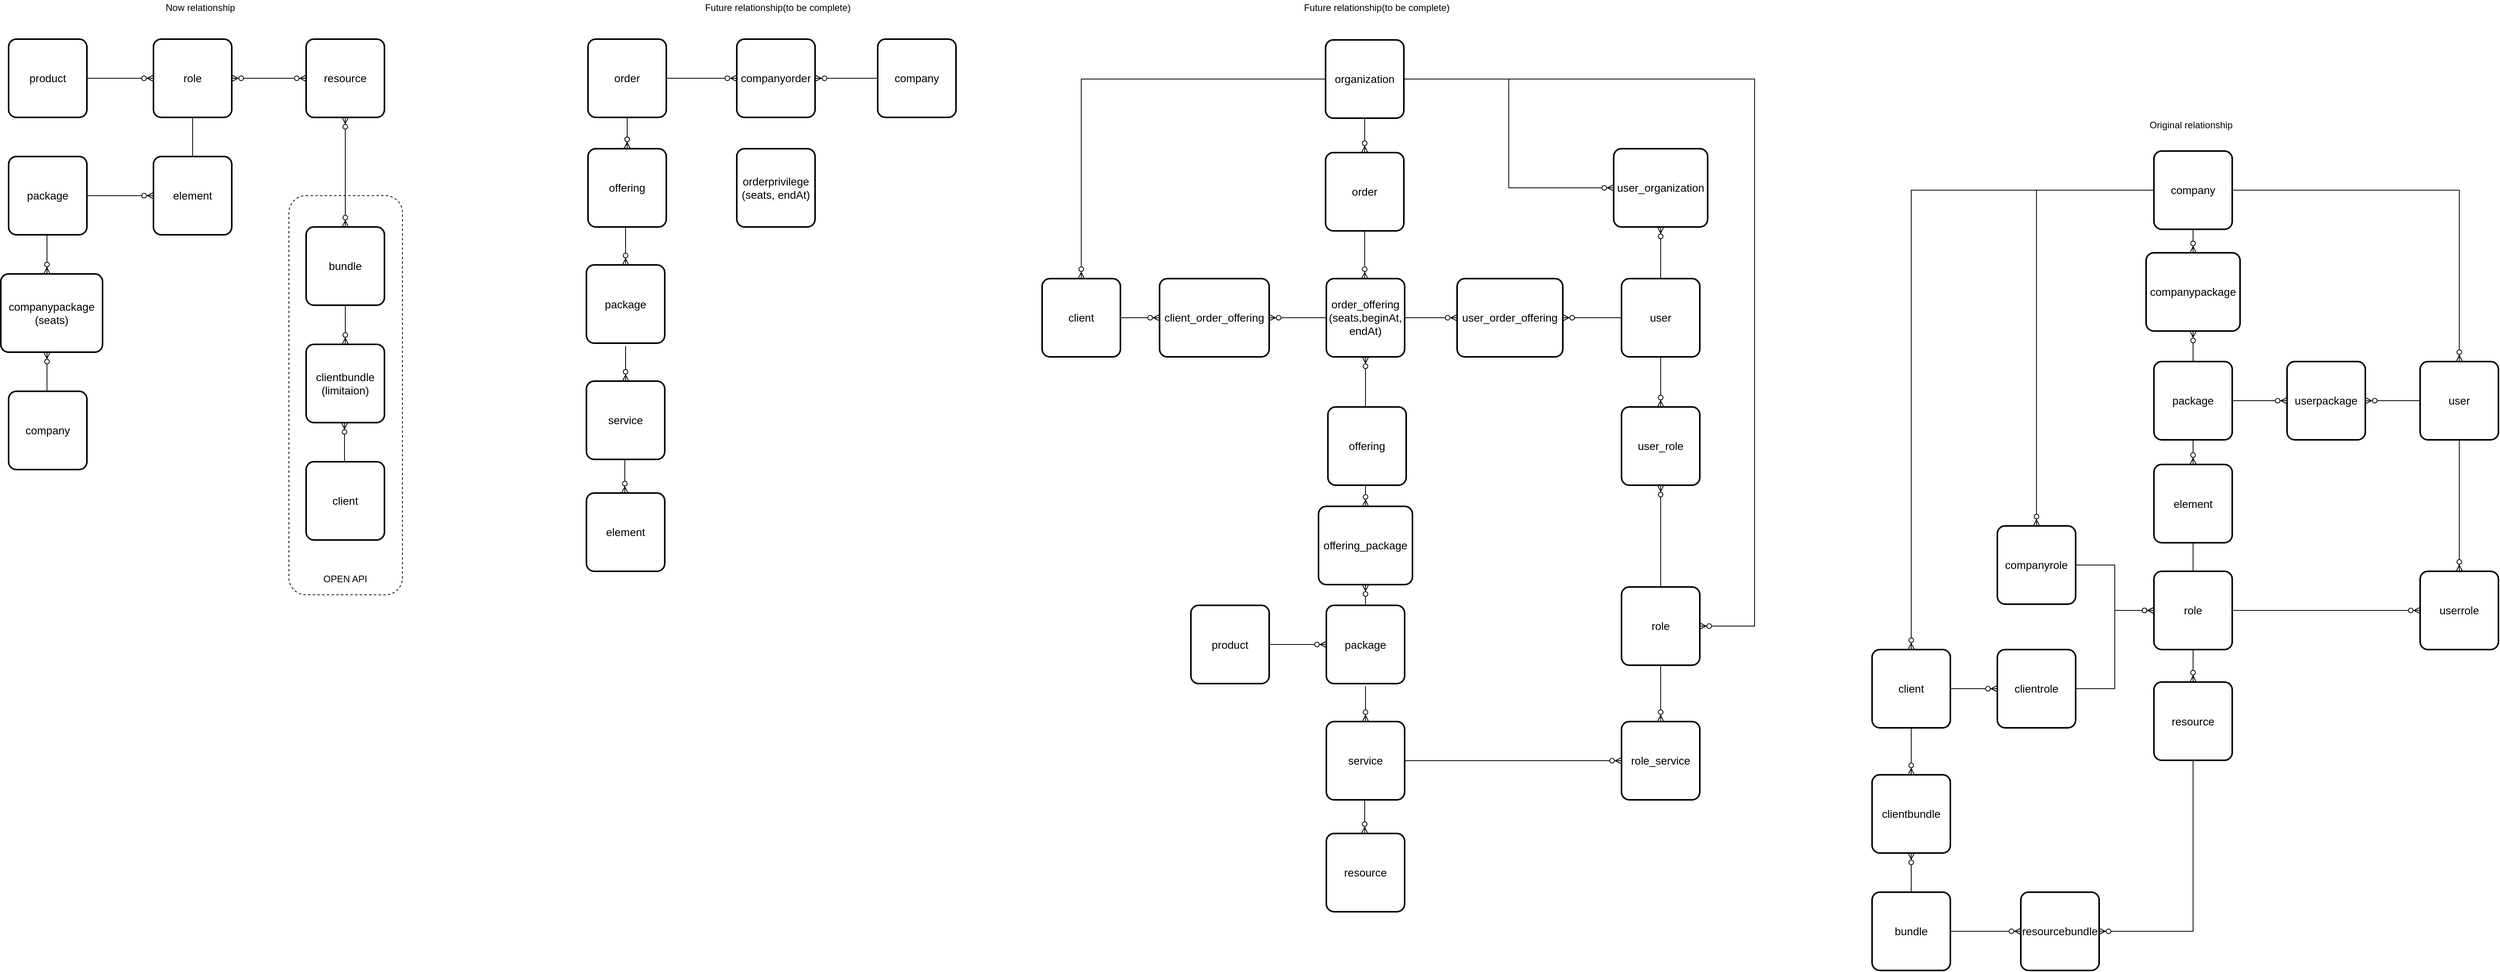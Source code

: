 <mxfile version="12.0.3" type="github" pages="1"><diagram id="8rNjCtrvhXQfWSVZfF7X" name="Page-1"><mxGraphModel dx="1422" dy="790" grid="1" gridSize="10" guides="1" tooltips="1" connect="1" arrows="1" fold="1" page="1" pageScale="1" pageWidth="850" pageHeight="1100" math="0" shadow="0"><root><mxCell id="0"/><mxCell id="1" parent="0"/><mxCell id="m2EdKk_1sG6vqFNajFpE-1" value="product" style="strokeWidth=2;rounded=1;arcSize=10;whiteSpace=wrap;html=1;align=center;fontSize=14;" parent="1" vertex="1"><mxGeometry x="240" y="130" width="100" height="100" as="geometry"/></mxCell><mxCell id="m2EdKk_1sG6vqFNajFpE-2" value="role" style="strokeWidth=2;rounded=1;arcSize=10;whiteSpace=wrap;html=1;align=center;fontSize=14;" parent="1" vertex="1"><mxGeometry x="425" y="130" width="100" height="100" as="geometry"/></mxCell><mxCell id="m2EdKk_1sG6vqFNajFpE-3" value="resource" style="strokeWidth=2;rounded=1;arcSize=10;whiteSpace=wrap;html=1;align=center;fontSize=14;" parent="1" vertex="1"><mxGeometry x="620" y="130" width="100" height="100" as="geometry"/></mxCell><mxCell id="m2EdKk_1sG6vqFNajFpE-4" value="package" style="strokeWidth=2;rounded=1;arcSize=10;whiteSpace=wrap;html=1;align=center;fontSize=14;" parent="1" vertex="1"><mxGeometry x="240" y="280" width="100" height="100" as="geometry"/></mxCell><mxCell id="m2EdKk_1sG6vqFNajFpE-5" value="element" style="strokeWidth=2;rounded=1;arcSize=10;whiteSpace=wrap;html=1;align=center;fontSize=14;" parent="1" vertex="1"><mxGeometry x="425" y="280" width="100" height="100" as="geometry"/></mxCell><mxCell id="m2EdKk_1sG6vqFNajFpE-7" value="" style="edgeStyle=entityRelationEdgeStyle;fontSize=12;html=1;endArrow=ERzeroToMany;endFill=1;exitX=1;exitY=0.5;exitDx=0;exitDy=0;entryX=0;entryY=0.5;entryDx=0;entryDy=0;" parent="1" source="m2EdKk_1sG6vqFNajFpE-1" target="m2EdKk_1sG6vqFNajFpE-2" edge="1"><mxGeometry width="100" height="100" relative="1" as="geometry"><mxPoint x="350" y="320" as="sourcePoint"/><mxPoint x="450" y="220" as="targetPoint"/></mxGeometry></mxCell><mxCell id="m2EdKk_1sG6vqFNajFpE-9" value="" style="edgeStyle=entityRelationEdgeStyle;fontSize=12;html=1;endArrow=ERzeroToMany;endFill=1;startArrow=ERzeroToMany;entryX=0;entryY=0.5;entryDx=0;entryDy=0;exitX=1;exitY=0.5;exitDx=0;exitDy=0;" parent="1" source="m2EdKk_1sG6vqFNajFpE-2" target="m2EdKk_1sG6vqFNajFpE-3" edge="1"><mxGeometry width="100" height="100" relative="1" as="geometry"><mxPoint x="500" y="250" as="sourcePoint"/><mxPoint x="600" y="150" as="targetPoint"/></mxGeometry></mxCell><mxCell id="m2EdKk_1sG6vqFNajFpE-11" value="" style="endArrow=none;html=1;entryX=0.5;entryY=1;entryDx=0;entryDy=0;exitX=0.5;exitY=0;exitDx=0;exitDy=0;" parent="1" source="m2EdKk_1sG6vqFNajFpE-5" target="m2EdKk_1sG6vqFNajFpE-2" edge="1"><mxGeometry width="50" height="50" relative="1" as="geometry"><mxPoint x="510" y="590" as="sourcePoint"/><mxPoint x="560" y="540" as="targetPoint"/></mxGeometry></mxCell><mxCell id="m2EdKk_1sG6vqFNajFpE-12" value="" style="edgeStyle=entityRelationEdgeStyle;fontSize=12;html=1;endArrow=ERzeroToMany;endFill=1;entryX=0;entryY=0.5;entryDx=0;entryDy=0;" parent="1" source="m2EdKk_1sG6vqFNajFpE-4" target="m2EdKk_1sG6vqFNajFpE-5" edge="1"><mxGeometry width="100" height="100" relative="1" as="geometry"><mxPoint x="240" y="500" as="sourcePoint"/><mxPoint x="340" y="400" as="targetPoint"/></mxGeometry></mxCell><mxCell id="m2EdKk_1sG6vqFNajFpE-13" value="bundle" style="strokeWidth=2;rounded=1;arcSize=10;whiteSpace=wrap;html=1;align=center;fontSize=14;" parent="1" vertex="1"><mxGeometry x="620" y="370" width="100" height="100" as="geometry"/></mxCell><mxCell id="m2EdKk_1sG6vqFNajFpE-15" value="clientbundle&lt;br&gt;(limitaion)" style="strokeWidth=2;rounded=1;arcSize=10;whiteSpace=wrap;html=1;align=center;fontSize=14;" parent="1" vertex="1"><mxGeometry x="620" y="520" width="100" height="100" as="geometry"/></mxCell><mxCell id="m2EdKk_1sG6vqFNajFpE-17" value="" style="endArrow=ERzeroToMany;startArrow=ERzeroToMany;endFill=1;startFill=1;html=1;strokeColor=#000000;exitX=0.5;exitY=1;exitDx=0;exitDy=0;entryX=0.5;entryY=0;entryDx=0;entryDy=0;" parent="1" source="m2EdKk_1sG6vqFNajFpE-3" target="m2EdKk_1sG6vqFNajFpE-13" edge="1"><mxGeometry width="160" relative="1" as="geometry"><mxPoint x="730" y="230" as="sourcePoint"/><mxPoint x="780" y="300" as="targetPoint"/></mxGeometry></mxCell><mxCell id="m2EdKk_1sG6vqFNajFpE-18" value="" style="endArrow=ERzeroToMany;startArrow=none;endFill=1;startFill=0;html=1;strokeColor=#000000;exitX=0.5;exitY=1;exitDx=0;exitDy=0;entryX=0.5;entryY=0;entryDx=0;entryDy=0;" parent="1" edge="1"><mxGeometry width="160" relative="1" as="geometry"><mxPoint x="670" y="470" as="sourcePoint"/><mxPoint x="670" y="520" as="targetPoint"/></mxGeometry></mxCell><mxCell id="m2EdKk_1sG6vqFNajFpE-19" value="client" style="strokeWidth=2;rounded=1;arcSize=10;whiteSpace=wrap;html=1;align=center;fontSize=14;" parent="1" vertex="1"><mxGeometry x="620" y="670" width="100" height="100" as="geometry"/></mxCell><mxCell id="m2EdKk_1sG6vqFNajFpE-21" value="" style="endArrow=none;startArrow=ERzeroToMany;endFill=0;startFill=1;html=1;strokeColor=#000000;exitX=0.5;exitY=1;exitDx=0;exitDy=0;entryX=0.5;entryY=0;entryDx=0;entryDy=0;" parent="1" edge="1"><mxGeometry width="160" relative="1" as="geometry"><mxPoint x="669" y="620" as="sourcePoint"/><mxPoint x="669" y="670" as="targetPoint"/></mxGeometry></mxCell><mxCell id="m2EdKk_1sG6vqFNajFpE-22" value="company&lt;br&gt;" style="strokeWidth=2;rounded=1;arcSize=10;whiteSpace=wrap;html=1;align=center;fontSize=14;" parent="1" vertex="1"><mxGeometry x="240" y="580" width="100" height="100" as="geometry"/></mxCell><mxCell id="m2EdKk_1sG6vqFNajFpE-23" value="companypackage&lt;br&gt;(seats)" style="strokeWidth=2;rounded=1;arcSize=10;whiteSpace=wrap;html=1;align=center;fontSize=14;" parent="1" vertex="1"><mxGeometry x="230" y="430" width="130" height="100" as="geometry"/></mxCell><mxCell id="m2EdKk_1sG6vqFNajFpE-27" value="" style="endArrow=ERzeroToMany;startArrow=none;endFill=1;startFill=0;html=1;strokeColor=#000000;exitX=0.5;exitY=1;exitDx=0;exitDy=0;entryX=0.5;entryY=0;entryDx=0;entryDy=0;" parent="1" edge="1"><mxGeometry width="160" relative="1" as="geometry"><mxPoint x="289" y="380" as="sourcePoint"/><mxPoint x="289" y="430" as="targetPoint"/></mxGeometry></mxCell><mxCell id="m2EdKk_1sG6vqFNajFpE-28" value="" style="endArrow=none;startArrow=ERzeroToMany;endFill=0;startFill=1;html=1;strokeColor=#000000;exitX=0.5;exitY=1;exitDx=0;exitDy=0;entryX=0.5;entryY=0;entryDx=0;entryDy=0;" parent="1" edge="1"><mxGeometry width="160" relative="1" as="geometry"><mxPoint x="289" y="530" as="sourcePoint"/><mxPoint x="289" y="580" as="targetPoint"/></mxGeometry></mxCell><mxCell id="m2EdKk_1sG6vqFNajFpE-29" value="" style="rounded=1;whiteSpace=wrap;html=1;dashed=1;fillColor=none;" parent="1" vertex="1"><mxGeometry x="598" y="330" width="145" height="510" as="geometry"/></mxCell><mxCell id="m2EdKk_1sG6vqFNajFpE-30" value="OPEN API" style="text;html=1;strokeColor=none;fillColor=none;align=center;verticalAlign=middle;whiteSpace=wrap;rounded=0;dashed=1;" parent="1" vertex="1"><mxGeometry x="630" y="810" width="80" height="20" as="geometry"/></mxCell><mxCell id="m2EdKk_1sG6vqFNajFpE-31" value="order" style="strokeWidth=2;rounded=1;arcSize=10;whiteSpace=wrap;html=1;align=center;fontSize=14;fillColor=none;" parent="1" vertex="1"><mxGeometry x="980" y="130" width="100" height="100" as="geometry"/></mxCell><mxCell id="m2EdKk_1sG6vqFNajFpE-39" value="" style="edgeStyle=orthogonalEdgeStyle;rounded=1;orthogonalLoop=1;jettySize=auto;html=1;startArrow=ERzeroToMany;startFill=1;endArrow=none;endFill=0;targetPerimeterSpacing=0;strokeColor=#000000;" parent="1" source="m2EdKk_1sG6vqFNajFpE-32" target="m2EdKk_1sG6vqFNajFpE-31" edge="1"><mxGeometry relative="1" as="geometry"/></mxCell><mxCell id="m2EdKk_1sG6vqFNajFpE-32" value="offering" style="strokeWidth=2;rounded=1;arcSize=10;whiteSpace=wrap;html=1;align=center;fontSize=14;fillColor=none;" parent="1" vertex="1"><mxGeometry x="980" y="270" width="100" height="100" as="geometry"/></mxCell><mxCell id="m2EdKk_1sG6vqFNajFpE-33" value="package" style="strokeWidth=2;rounded=1;arcSize=10;whiteSpace=wrap;html=1;align=center;fontSize=14;fillColor=none;" parent="1" vertex="1"><mxGeometry x="978" y="418.5" width="100" height="100" as="geometry"/></mxCell><mxCell id="m2EdKk_1sG6vqFNajFpE-34" value="service" style="strokeWidth=2;rounded=1;arcSize=10;whiteSpace=wrap;html=1;align=center;fontSize=14;fillColor=none;" parent="1" vertex="1"><mxGeometry x="978" y="567" width="100" height="100" as="geometry"/></mxCell><mxCell id="m2EdKk_1sG6vqFNajFpE-35" value="element" style="strokeWidth=2;rounded=1;arcSize=10;whiteSpace=wrap;html=1;align=center;fontSize=14;fillColor=none;" parent="1" vertex="1"><mxGeometry x="978" y="710" width="100" height="100" as="geometry"/></mxCell><mxCell id="m2EdKk_1sG6vqFNajFpE-38" value="" style="endArrow=ERzeroToMany;startArrow=none;endFill=1;startFill=0;html=1;strokeColor=#000000;exitX=0.5;exitY=1;exitDx=0;exitDy=0;" parent="1" edge="1"><mxGeometry width="160" relative="1" as="geometry"><mxPoint x="1030" y="230" as="sourcePoint"/><mxPoint x="1030" y="270" as="targetPoint"/></mxGeometry></mxCell><mxCell id="m2EdKk_1sG6vqFNajFpE-42" value="" style="endArrow=ERzeroToMany;startArrow=none;endFill=1;startFill=0;html=1;strokeColor=#000000;entryX=0.5;entryY=0;entryDx=0;entryDy=0;" parent="1" target="m2EdKk_1sG6vqFNajFpE-34" edge="1"><mxGeometry width="160" relative="1" as="geometry"><mxPoint x="1028" y="522" as="sourcePoint"/><mxPoint x="1027" y="562" as="targetPoint"/></mxGeometry></mxCell><mxCell id="m2EdKk_1sG6vqFNajFpE-43" value="" style="endArrow=ERzeroToMany;startArrow=none;endFill=1;startFill=0;html=1;strokeColor=#000000;exitX=0.5;exitY=1;exitDx=0;exitDy=0;" parent="1" edge="1"><mxGeometry width="160" relative="1" as="geometry"><mxPoint x="1027" y="667" as="sourcePoint"/><mxPoint x="1027" y="710" as="targetPoint"/></mxGeometry></mxCell><mxCell id="m2EdKk_1sG6vqFNajFpE-45" value="" style="endArrow=ERzeroToMany;startArrow=none;endFill=1;startFill=0;html=1;strokeColor=#000000;entryX=0.5;entryY=0;entryDx=0;entryDy=0;" parent="1" target="m2EdKk_1sG6vqFNajFpE-33" edge="1"><mxGeometry width="160" relative="1" as="geometry"><mxPoint x="1028" y="370" as="sourcePoint"/><mxPoint x="1028" y="413" as="targetPoint"/></mxGeometry></mxCell><mxCell id="m2EdKk_1sG6vqFNajFpE-48" value="companyorder" style="strokeWidth=2;rounded=1;arcSize=10;whiteSpace=wrap;html=1;align=center;fontSize=14;fillColor=none;" parent="1" vertex="1"><mxGeometry x="1170" y="130" width="100" height="100" as="geometry"/></mxCell><mxCell id="m2EdKk_1sG6vqFNajFpE-49" value="company" style="strokeWidth=2;rounded=1;arcSize=10;whiteSpace=wrap;html=1;align=center;fontSize=14;fillColor=none;" parent="1" vertex="1"><mxGeometry x="1350" y="130" width="100" height="100" as="geometry"/></mxCell><mxCell id="m2EdKk_1sG6vqFNajFpE-50" value="" style="endArrow=ERzeroToMany;startArrow=none;endFill=1;startFill=0;html=1;strokeColor=#000000;exitX=1;exitY=0.5;exitDx=0;exitDy=0;entryX=0;entryY=0.5;entryDx=0;entryDy=0;" parent="1" source="m2EdKk_1sG6vqFNajFpE-31" target="m2EdKk_1sG6vqFNajFpE-48" edge="1"><mxGeometry width="160" relative="1" as="geometry"><mxPoint x="1341" y="320" as="sourcePoint"/><mxPoint x="1110" y="492" as="targetPoint"/></mxGeometry></mxCell><mxCell id="m2EdKk_1sG6vqFNajFpE-51" value="" style="endArrow=ERzeroToMany;startArrow=none;endFill=1;startFill=0;html=1;strokeColor=#000000;exitX=0;exitY=0.5;exitDx=0;exitDy=0;entryX=1;entryY=0.5;entryDx=0;entryDy=0;" parent="1" source="m2EdKk_1sG6vqFNajFpE-49" target="m2EdKk_1sG6vqFNajFpE-48" edge="1"><mxGeometry width="160" relative="1" as="geometry"><mxPoint x="1290" y="459.5" as="sourcePoint"/><mxPoint x="1380" y="459.5" as="targetPoint"/></mxGeometry></mxCell><mxCell id="m2EdKk_1sG6vqFNajFpE-52" value="Now relationship" style="text;html=1;strokeColor=none;fillColor=none;align=center;verticalAlign=middle;whiteSpace=wrap;rounded=0;" parent="1" vertex="1"><mxGeometry x="420" y="80" width="130" height="20" as="geometry"/></mxCell><mxCell id="m2EdKk_1sG6vqFNajFpE-53" value="Future relationship(to be complete)" style="text;html=1;strokeColor=none;fillColor=none;align=center;verticalAlign=middle;whiteSpace=wrap;rounded=0;" parent="1" vertex="1"><mxGeometry x="1105" y="80" width="235" height="20" as="geometry"/></mxCell><mxCell id="nTx4LBWtkfxXUajb-I4Q-1" value="order" style="strokeWidth=2;rounded=1;arcSize=10;whiteSpace=wrap;html=1;align=center;fontSize=14;fillColor=none;" vertex="1" parent="1"><mxGeometry x="1922" y="275" width="100" height="100" as="geometry"/></mxCell><mxCell id="nTx4LBWtkfxXUajb-I4Q-2" value="" style="edgeStyle=orthogonalEdgeStyle;rounded=1;orthogonalLoop=1;jettySize=auto;html=1;startArrow=ERzeroToMany;startFill=1;endArrow=none;endFill=0;targetPerimeterSpacing=0;strokeColor=#000000;" edge="1" parent="1"><mxGeometry relative="1" as="geometry"><mxPoint x="1972" y="436" as="sourcePoint"/><mxPoint x="1972" y="376" as="targetPoint"/></mxGeometry></mxCell><mxCell id="nTx4LBWtkfxXUajb-I4Q-106" style="edgeStyle=orthogonalEdgeStyle;rounded=0;orthogonalLoop=1;jettySize=auto;html=1;exitX=0.5;exitY=1;exitDx=0;exitDy=0;entryX=0.5;entryY=0;entryDx=0;entryDy=0;startArrow=none;startFill=0;endArrow=ERzeroToMany;endFill=1;" edge="1" parent="1" source="nTx4LBWtkfxXUajb-I4Q-3" target="nTx4LBWtkfxXUajb-I4Q-103"><mxGeometry relative="1" as="geometry"/></mxCell><mxCell id="nTx4LBWtkfxXUajb-I4Q-3" value="offering" style="strokeWidth=2;rounded=1;arcSize=10;whiteSpace=wrap;html=1;align=center;fontSize=14;fillColor=none;" vertex="1" parent="1"><mxGeometry x="1925" y="600" width="100" height="100" as="geometry"/></mxCell><mxCell id="nTx4LBWtkfxXUajb-I4Q-105" style="edgeStyle=orthogonalEdgeStyle;rounded=0;orthogonalLoop=1;jettySize=auto;html=1;exitX=0.5;exitY=0;exitDx=0;exitDy=0;entryX=0.5;entryY=1;entryDx=0;entryDy=0;startArrow=none;startFill=0;endArrow=ERzeroToMany;endFill=1;" edge="1" parent="1" source="nTx4LBWtkfxXUajb-I4Q-4" target="nTx4LBWtkfxXUajb-I4Q-103"><mxGeometry relative="1" as="geometry"/></mxCell><mxCell id="nTx4LBWtkfxXUajb-I4Q-4" value="package" style="strokeWidth=2;rounded=1;arcSize=10;whiteSpace=wrap;html=1;align=center;fontSize=14;fillColor=none;" vertex="1" parent="1"><mxGeometry x="1923" y="853.5" width="100" height="100" as="geometry"/></mxCell><mxCell id="nTx4LBWtkfxXUajb-I4Q-98" style="edgeStyle=orthogonalEdgeStyle;rounded=0;orthogonalLoop=1;jettySize=auto;html=1;exitX=1;exitY=0.5;exitDx=0;exitDy=0;entryX=0;entryY=0.5;entryDx=0;entryDy=0;startArrow=none;startFill=0;endArrow=ERzeroToMany;endFill=1;" edge="1" parent="1" source="nTx4LBWtkfxXUajb-I4Q-5" target="nTx4LBWtkfxXUajb-I4Q-95"><mxGeometry relative="1" as="geometry"/></mxCell><mxCell id="nTx4LBWtkfxXUajb-I4Q-5" value="service" style="strokeWidth=2;rounded=1;arcSize=10;whiteSpace=wrap;html=1;align=center;fontSize=14;fillColor=none;" vertex="1" parent="1"><mxGeometry x="1923" y="1002" width="100" height="100" as="geometry"/></mxCell><mxCell id="nTx4LBWtkfxXUajb-I4Q-6" value="resource" style="strokeWidth=2;rounded=1;arcSize=10;whiteSpace=wrap;html=1;align=center;fontSize=14;fillColor=none;" vertex="1" parent="1"><mxGeometry x="1923" y="1145" width="100" height="100" as="geometry"/></mxCell><mxCell id="nTx4LBWtkfxXUajb-I4Q-8" value="" style="endArrow=ERzeroToMany;startArrow=none;endFill=1;startFill=0;html=1;strokeColor=#000000;entryX=0.5;entryY=0;entryDx=0;entryDy=0;" edge="1" parent="1" target="nTx4LBWtkfxXUajb-I4Q-5"><mxGeometry width="160" relative="1" as="geometry"><mxPoint x="1973" y="957" as="sourcePoint"/><mxPoint x="1972" y="997" as="targetPoint"/></mxGeometry></mxCell><mxCell id="nTx4LBWtkfxXUajb-I4Q-9" value="" style="endArrow=ERzeroToMany;startArrow=none;endFill=1;startFill=0;html=1;strokeColor=#000000;exitX=0.5;exitY=1;exitDx=0;exitDy=0;" edge="1" parent="1"><mxGeometry width="160" relative="1" as="geometry"><mxPoint x="1972" y="1102" as="sourcePoint"/><mxPoint x="1972" y="1145" as="targetPoint"/></mxGeometry></mxCell><mxCell id="nTx4LBWtkfxXUajb-I4Q-12" value="organization" style="strokeWidth=2;rounded=1;arcSize=10;whiteSpace=wrap;html=1;align=center;fontSize=14;fillColor=none;" vertex="1" parent="1"><mxGeometry x="1922" y="131" width="100" height="100" as="geometry"/></mxCell><mxCell id="nTx4LBWtkfxXUajb-I4Q-15" value="Future relationship(to be complete)" style="text;html=1;strokeColor=none;fillColor=none;align=center;verticalAlign=middle;whiteSpace=wrap;rounded=0;" vertex="1" parent="1"><mxGeometry x="1870" y="80" width="235" height="20" as="geometry"/></mxCell><mxCell id="nTx4LBWtkfxXUajb-I4Q-16" value="" style="endArrow=ERzeroToMany;startArrow=none;endFill=1;startFill=0;html=1;strokeColor=#000000;exitX=0.5;exitY=1;exitDx=0;exitDy=0;entryX=0.5;entryY=0;entryDx=0;entryDy=0;" edge="1" parent="1" source="nTx4LBWtkfxXUajb-I4Q-12" target="nTx4LBWtkfxXUajb-I4Q-1"><mxGeometry width="160" relative="1" as="geometry"><mxPoint x="1970" y="210" as="sourcePoint"/><mxPoint x="1970" y="270" as="targetPoint"/></mxGeometry></mxCell><mxCell id="nTx4LBWtkfxXUajb-I4Q-17" value="order_offering&lt;br&gt;(seats,beginAt,&lt;br&gt;endAt)" style="strokeWidth=2;rounded=1;arcSize=10;whiteSpace=wrap;html=1;align=center;fontSize=14;fillColor=none;" vertex="1" parent="1"><mxGeometry x="1923" y="436" width="100" height="100" as="geometry"/></mxCell><mxCell id="nTx4LBWtkfxXUajb-I4Q-19" value="" style="endArrow=none;startArrow=ERzeroToMany;endFill=0;startFill=1;html=1;strokeColor=#000000;exitX=0.5;exitY=1;exitDx=0;exitDy=0;" edge="1" parent="1" source="nTx4LBWtkfxXUajb-I4Q-17"><mxGeometry width="160" relative="1" as="geometry"><mxPoint x="1984" y="591" as="sourcePoint"/><mxPoint x="1973" y="600" as="targetPoint"/></mxGeometry></mxCell><mxCell id="nTx4LBWtkfxXUajb-I4Q-22" value="user" style="strokeWidth=2;rounded=1;arcSize=10;whiteSpace=wrap;html=1;align=center;fontSize=14;fillColor=none;" vertex="1" parent="1"><mxGeometry x="2300" y="436" width="100" height="100" as="geometry"/></mxCell><mxCell id="nTx4LBWtkfxXUajb-I4Q-28" style="edgeStyle=orthogonalEdgeStyle;rounded=0;orthogonalLoop=1;jettySize=auto;html=1;exitX=1;exitY=0.5;exitDx=0;exitDy=0;startArrow=ERzeroToMany;startFill=1;endArrow=none;endFill=0;" edge="1" parent="1" source="nTx4LBWtkfxXUajb-I4Q-23" target="nTx4LBWtkfxXUajb-I4Q-22"><mxGeometry relative="1" as="geometry"/></mxCell><mxCell id="nTx4LBWtkfxXUajb-I4Q-23" value="user_order_offering" style="strokeWidth=2;rounded=1;arcSize=10;whiteSpace=wrap;html=1;align=center;fontSize=14;fillColor=none;" vertex="1" parent="1"><mxGeometry x="2090" y="436" width="135" height="100" as="geometry"/></mxCell><mxCell id="nTx4LBWtkfxXUajb-I4Q-27" value="" style="edgeStyle=orthogonalEdgeStyle;rounded=1;orthogonalLoop=1;jettySize=auto;html=1;startArrow=ERzeroToMany;startFill=1;endArrow=none;endFill=0;targetPerimeterSpacing=0;strokeColor=#000000;entryX=1;entryY=0.5;entryDx=0;entryDy=0;exitX=0;exitY=0.5;exitDx=0;exitDy=0;" edge="1" parent="1" source="nTx4LBWtkfxXUajb-I4Q-23" target="nTx4LBWtkfxXUajb-I4Q-17"><mxGeometry relative="1" as="geometry"><mxPoint x="2130" y="446" as="sourcePoint"/><mxPoint x="2033" y="496" as="targetPoint"/></mxGeometry></mxCell><mxCell id="nTx4LBWtkfxXUajb-I4Q-32" style="edgeStyle=orthogonalEdgeStyle;rounded=0;orthogonalLoop=1;jettySize=auto;html=1;exitX=0;exitY=0.5;exitDx=0;exitDy=0;entryX=1;entryY=0.5;entryDx=0;entryDy=0;startArrow=ERzeroToMany;startFill=1;endArrow=none;endFill=0;" edge="1" parent="1" source="nTx4LBWtkfxXUajb-I4Q-29" target="nTx4LBWtkfxXUajb-I4Q-12"><mxGeometry relative="1" as="geometry"/></mxCell><mxCell id="nTx4LBWtkfxXUajb-I4Q-33" style="edgeStyle=orthogonalEdgeStyle;rounded=0;orthogonalLoop=1;jettySize=auto;html=1;exitX=0.5;exitY=1;exitDx=0;exitDy=0;entryX=0.5;entryY=0;entryDx=0;entryDy=0;startArrow=ERzeroToMany;startFill=1;endArrow=none;endFill=0;" edge="1" parent="1" source="nTx4LBWtkfxXUajb-I4Q-29" target="nTx4LBWtkfxXUajb-I4Q-22"><mxGeometry relative="1" as="geometry"/></mxCell><mxCell id="nTx4LBWtkfxXUajb-I4Q-29" value="user_organization" style="strokeWidth=2;rounded=1;arcSize=10;whiteSpace=wrap;html=1;align=center;fontSize=14;fillColor=none;" vertex="1" parent="1"><mxGeometry x="2290" y="270" width="120" height="100" as="geometry"/></mxCell><mxCell id="nTx4LBWtkfxXUajb-I4Q-34" style="edgeStyle=orthogonalEdgeStyle;rounded=0;orthogonalLoop=1;jettySize=auto;html=1;exitX=0.5;exitY=0;exitDx=0;exitDy=0;entryX=0;entryY=0.5;entryDx=0;entryDy=0;startArrow=ERzeroToMany;startFill=1;endArrow=none;endFill=0;" edge="1" parent="1" source="nTx4LBWtkfxXUajb-I4Q-30" target="nTx4LBWtkfxXUajb-I4Q-12"><mxGeometry relative="1" as="geometry"/></mxCell><mxCell id="nTx4LBWtkfxXUajb-I4Q-30" value="client" style="strokeWidth=2;rounded=1;arcSize=10;whiteSpace=wrap;html=1;align=center;fontSize=14;fillColor=none;" vertex="1" parent="1"><mxGeometry x="1560" y="436" width="100" height="100" as="geometry"/></mxCell><mxCell id="nTx4LBWtkfxXUajb-I4Q-37" style="edgeStyle=orthogonalEdgeStyle;rounded=0;orthogonalLoop=1;jettySize=auto;html=1;exitX=0;exitY=0.5;exitDx=0;exitDy=0;entryX=1;entryY=0.5;entryDx=0;entryDy=0;startArrow=ERzeroToMany;startFill=1;endArrow=none;endFill=0;" edge="1" parent="1" source="nTx4LBWtkfxXUajb-I4Q-35" target="nTx4LBWtkfxXUajb-I4Q-30"><mxGeometry relative="1" as="geometry"/></mxCell><mxCell id="nTx4LBWtkfxXUajb-I4Q-38" style="edgeStyle=orthogonalEdgeStyle;rounded=0;orthogonalLoop=1;jettySize=auto;html=1;exitX=1;exitY=0.5;exitDx=0;exitDy=0;entryX=0;entryY=0.5;entryDx=0;entryDy=0;startArrow=ERzeroToMany;startFill=1;endArrow=none;endFill=0;" edge="1" parent="1" source="nTx4LBWtkfxXUajb-I4Q-35" target="nTx4LBWtkfxXUajb-I4Q-17"><mxGeometry relative="1" as="geometry"/></mxCell><mxCell id="nTx4LBWtkfxXUajb-I4Q-35" value="client_order_offering" style="strokeWidth=2;rounded=1;arcSize=10;whiteSpace=wrap;html=1;align=center;fontSize=14;fillColor=none;" vertex="1" parent="1"><mxGeometry x="1710" y="436" width="140" height="100" as="geometry"/></mxCell><mxCell id="nTx4LBWtkfxXUajb-I4Q-47" style="edgeStyle=orthogonalEdgeStyle;rounded=0;orthogonalLoop=1;jettySize=auto;html=1;exitX=1;exitY=0.5;exitDx=0;exitDy=0;entryX=1;entryY=0.5;entryDx=0;entryDy=0;startArrow=ERzeroToMany;startFill=1;endArrow=none;endFill=0;" edge="1" parent="1" source="nTx4LBWtkfxXUajb-I4Q-39" target="nTx4LBWtkfxXUajb-I4Q-12"><mxGeometry relative="1" as="geometry"><Array as="points"><mxPoint x="2470" y="880"/><mxPoint x="2470" y="181"/></Array></mxGeometry></mxCell><mxCell id="nTx4LBWtkfxXUajb-I4Q-99" style="edgeStyle=orthogonalEdgeStyle;rounded=0;orthogonalLoop=1;jettySize=auto;html=1;exitX=0.5;exitY=1;exitDx=0;exitDy=0;entryX=0.5;entryY=0;entryDx=0;entryDy=0;startArrow=none;startFill=0;endArrow=ERzeroToMany;endFill=1;" edge="1" parent="1" source="nTx4LBWtkfxXUajb-I4Q-39" target="nTx4LBWtkfxXUajb-I4Q-95"><mxGeometry relative="1" as="geometry"/></mxCell><mxCell id="nTx4LBWtkfxXUajb-I4Q-39" value="role" style="strokeWidth=2;rounded=1;arcSize=10;whiteSpace=wrap;html=1;align=center;fontSize=14;fillColor=none;" vertex="1" parent="1"><mxGeometry x="2300" y="830" width="100" height="100" as="geometry"/></mxCell><mxCell id="nTx4LBWtkfxXUajb-I4Q-45" style="edgeStyle=orthogonalEdgeStyle;rounded=0;orthogonalLoop=1;jettySize=auto;html=1;exitX=0.5;exitY=0;exitDx=0;exitDy=0;entryX=0.5;entryY=1;entryDx=0;entryDy=0;startArrow=ERzeroToMany;startFill=1;endArrow=none;endFill=0;" edge="1" parent="1" source="nTx4LBWtkfxXUajb-I4Q-41" target="nTx4LBWtkfxXUajb-I4Q-22"><mxGeometry relative="1" as="geometry"/></mxCell><mxCell id="nTx4LBWtkfxXUajb-I4Q-46" style="edgeStyle=orthogonalEdgeStyle;rounded=0;orthogonalLoop=1;jettySize=auto;html=1;exitX=0.5;exitY=1;exitDx=0;exitDy=0;startArrow=ERzeroToMany;startFill=1;endArrow=none;endFill=0;" edge="1" parent="1" source="nTx4LBWtkfxXUajb-I4Q-41" target="nTx4LBWtkfxXUajb-I4Q-39"><mxGeometry relative="1" as="geometry"/></mxCell><mxCell id="nTx4LBWtkfxXUajb-I4Q-41" value="user_role" style="strokeWidth=2;rounded=1;arcSize=10;whiteSpace=wrap;html=1;align=center;fontSize=14;fillColor=none;" vertex="1" parent="1"><mxGeometry x="2300" y="600" width="100" height="100" as="geometry"/></mxCell><mxCell id="nTx4LBWtkfxXUajb-I4Q-48" value="orderprivilege&lt;br&gt;(seats, endAt)" style="strokeWidth=2;rounded=1;arcSize=10;whiteSpace=wrap;html=1;align=center;fontSize=14;fillColor=none;" vertex="1" parent="1"><mxGeometry x="1170" y="270" width="100" height="100" as="geometry"/></mxCell><mxCell id="nTx4LBWtkfxXUajb-I4Q-58" style="edgeStyle=orthogonalEdgeStyle;rounded=0;orthogonalLoop=1;jettySize=auto;html=1;exitX=0.5;exitY=0;exitDx=0;exitDy=0;entryX=0.5;entryY=1;entryDx=0;entryDy=0;startArrow=ERzeroToMany;startFill=1;endArrow=none;endFill=0;" edge="1" parent="1" source="nTx4LBWtkfxXUajb-I4Q-49" target="nTx4LBWtkfxXUajb-I4Q-50"><mxGeometry relative="1" as="geometry"/></mxCell><mxCell id="nTx4LBWtkfxXUajb-I4Q-91" style="edgeStyle=orthogonalEdgeStyle;rounded=0;orthogonalLoop=1;jettySize=auto;html=1;exitX=0.5;exitY=1;exitDx=0;exitDy=0;entryX=1;entryY=0.5;entryDx=0;entryDy=0;startArrow=none;startFill=0;endArrow=ERzeroToMany;endFill=1;" edge="1" parent="1" source="nTx4LBWtkfxXUajb-I4Q-49" target="nTx4LBWtkfxXUajb-I4Q-89"><mxGeometry relative="1" as="geometry"/></mxCell><mxCell id="nTx4LBWtkfxXUajb-I4Q-49" value="resource" style="strokeWidth=2;rounded=1;arcSize=10;whiteSpace=wrap;html=1;align=center;fontSize=14;fillColor=none;" vertex="1" parent="1"><mxGeometry x="2980" y="951.5" width="100" height="100" as="geometry"/></mxCell><mxCell id="nTx4LBWtkfxXUajb-I4Q-59" style="edgeStyle=orthogonalEdgeStyle;rounded=0;orthogonalLoop=1;jettySize=auto;html=1;exitX=0.5;exitY=0;exitDx=0;exitDy=0;entryX=0.5;entryY=1;entryDx=0;entryDy=0;startArrow=none;startFill=0;endArrow=none;endFill=0;" edge="1" parent="1" source="nTx4LBWtkfxXUajb-I4Q-50" target="nTx4LBWtkfxXUajb-I4Q-53"><mxGeometry relative="1" as="geometry"/></mxCell><mxCell id="nTx4LBWtkfxXUajb-I4Q-72" style="edgeStyle=orthogonalEdgeStyle;rounded=0;orthogonalLoop=1;jettySize=auto;html=1;exitX=1;exitY=0.5;exitDx=0;exitDy=0;entryX=0;entryY=0.5;entryDx=0;entryDy=0;startArrow=none;startFill=0;endArrow=ERzeroToMany;endFill=1;" edge="1" parent="1" source="nTx4LBWtkfxXUajb-I4Q-50" target="nTx4LBWtkfxXUajb-I4Q-67"><mxGeometry relative="1" as="geometry"/></mxCell><mxCell id="nTx4LBWtkfxXUajb-I4Q-50" value="role" style="strokeWidth=2;rounded=1;arcSize=10;whiteSpace=wrap;html=1;align=center;fontSize=14;fillColor=none;" vertex="1" parent="1"><mxGeometry x="2980" y="810" width="100" height="100" as="geometry"/></mxCell><mxCell id="nTx4LBWtkfxXUajb-I4Q-61" style="edgeStyle=orthogonalEdgeStyle;rounded=0;orthogonalLoop=1;jettySize=auto;html=1;exitX=0.5;exitY=1;exitDx=0;exitDy=0;entryX=0.5;entryY=0;entryDx=0;entryDy=0;startArrow=none;startFill=0;endArrow=ERzeroToMany;endFill=1;" edge="1" parent="1" source="nTx4LBWtkfxXUajb-I4Q-51" target="nTx4LBWtkfxXUajb-I4Q-56"><mxGeometry relative="1" as="geometry"/></mxCell><mxCell id="nTx4LBWtkfxXUajb-I4Q-68" style="edgeStyle=orthogonalEdgeStyle;rounded=0;orthogonalLoop=1;jettySize=auto;html=1;exitX=1;exitY=0.5;exitDx=0;exitDy=0;entryX=0.5;entryY=0;entryDx=0;entryDy=0;startArrow=none;startFill=0;endArrow=ERzeroToMany;endFill=1;" edge="1" parent="1" source="nTx4LBWtkfxXUajb-I4Q-51" target="nTx4LBWtkfxXUajb-I4Q-63"><mxGeometry relative="1" as="geometry"/></mxCell><mxCell id="nTx4LBWtkfxXUajb-I4Q-73" style="edgeStyle=orthogonalEdgeStyle;rounded=0;orthogonalLoop=1;jettySize=auto;html=1;exitX=0;exitY=0.5;exitDx=0;exitDy=0;entryX=0.5;entryY=0;entryDx=0;entryDy=0;startArrow=none;startFill=0;endArrow=ERzeroToMany;endFill=1;" edge="1" parent="1" source="nTx4LBWtkfxXUajb-I4Q-51" target="nTx4LBWtkfxXUajb-I4Q-66"><mxGeometry relative="1" as="geometry"/></mxCell><mxCell id="nTx4LBWtkfxXUajb-I4Q-79" style="edgeStyle=orthogonalEdgeStyle;rounded=0;orthogonalLoop=1;jettySize=auto;html=1;exitX=0;exitY=0.5;exitDx=0;exitDy=0;startArrow=none;startFill=0;endArrow=ERzeroToMany;endFill=1;" edge="1" parent="1" source="nTx4LBWtkfxXUajb-I4Q-51" target="nTx4LBWtkfxXUajb-I4Q-69"><mxGeometry relative="1" as="geometry"/></mxCell><mxCell id="nTx4LBWtkfxXUajb-I4Q-51" value="company" style="strokeWidth=2;rounded=1;arcSize=10;whiteSpace=wrap;html=1;align=center;fontSize=14;fillColor=none;" vertex="1" parent="1"><mxGeometry x="2980" y="273" width="100" height="100" as="geometry"/></mxCell><mxCell id="nTx4LBWtkfxXUajb-I4Q-52" value="userpackage" style="strokeWidth=2;rounded=1;arcSize=10;whiteSpace=wrap;html=1;align=center;fontSize=14;fillColor=none;" vertex="1" parent="1"><mxGeometry x="3150" y="542" width="100" height="100" as="geometry"/></mxCell><mxCell id="nTx4LBWtkfxXUajb-I4Q-53" value="element" style="strokeWidth=2;rounded=1;arcSize=10;whiteSpace=wrap;html=1;align=center;fontSize=14;fillColor=none;" vertex="1" parent="1"><mxGeometry x="2980" y="673.5" width="100" height="100" as="geometry"/></mxCell><mxCell id="nTx4LBWtkfxXUajb-I4Q-60" style="edgeStyle=orthogonalEdgeStyle;rounded=0;orthogonalLoop=1;jettySize=auto;html=1;exitX=0.5;exitY=1;exitDx=0;exitDy=0;entryX=0.5;entryY=0;entryDx=0;entryDy=0;startArrow=none;startFill=0;endArrow=ERzeroToMany;endFill=1;" edge="1" parent="1" source="nTx4LBWtkfxXUajb-I4Q-55" target="nTx4LBWtkfxXUajb-I4Q-53"><mxGeometry relative="1" as="geometry"/></mxCell><mxCell id="nTx4LBWtkfxXUajb-I4Q-62" style="edgeStyle=orthogonalEdgeStyle;rounded=0;orthogonalLoop=1;jettySize=auto;html=1;exitX=0.5;exitY=0;exitDx=0;exitDy=0;entryX=0.5;entryY=1;entryDx=0;entryDy=0;startArrow=none;startFill=0;endArrow=ERzeroToMany;endFill=1;" edge="1" parent="1" source="nTx4LBWtkfxXUajb-I4Q-55" target="nTx4LBWtkfxXUajb-I4Q-56"><mxGeometry relative="1" as="geometry"/></mxCell><mxCell id="nTx4LBWtkfxXUajb-I4Q-64" style="edgeStyle=orthogonalEdgeStyle;rounded=0;orthogonalLoop=1;jettySize=auto;html=1;exitX=1;exitY=0.5;exitDx=0;exitDy=0;entryX=0;entryY=0.5;entryDx=0;entryDy=0;startArrow=none;startFill=0;endArrow=ERzeroToMany;endFill=1;" edge="1" parent="1" source="nTx4LBWtkfxXUajb-I4Q-55" target="nTx4LBWtkfxXUajb-I4Q-52"><mxGeometry relative="1" as="geometry"/></mxCell><mxCell id="nTx4LBWtkfxXUajb-I4Q-55" value="package" style="strokeWidth=2;rounded=1;arcSize=10;whiteSpace=wrap;html=1;align=center;fontSize=14;fillColor=none;" vertex="1" parent="1"><mxGeometry x="2980" y="542" width="100" height="100" as="geometry"/></mxCell><mxCell id="nTx4LBWtkfxXUajb-I4Q-56" value="companypackage" style="strokeWidth=2;rounded=1;arcSize=10;whiteSpace=wrap;html=1;align=center;fontSize=14;fillColor=none;" vertex="1" parent="1"><mxGeometry x="2970" y="403" width="120" height="100" as="geometry"/></mxCell><mxCell id="nTx4LBWtkfxXUajb-I4Q-65" style="edgeStyle=orthogonalEdgeStyle;rounded=0;orthogonalLoop=1;jettySize=auto;html=1;exitX=0;exitY=0.5;exitDx=0;exitDy=0;entryX=1;entryY=0.5;entryDx=0;entryDy=0;startArrow=none;startFill=0;endArrow=ERzeroToMany;endFill=1;" edge="1" parent="1" source="nTx4LBWtkfxXUajb-I4Q-63" target="nTx4LBWtkfxXUajb-I4Q-52"><mxGeometry relative="1" as="geometry"/></mxCell><mxCell id="nTx4LBWtkfxXUajb-I4Q-71" style="edgeStyle=orthogonalEdgeStyle;rounded=0;orthogonalLoop=1;jettySize=auto;html=1;exitX=0.5;exitY=1;exitDx=0;exitDy=0;entryX=0.5;entryY=0;entryDx=0;entryDy=0;startArrow=none;startFill=0;endArrow=ERzeroToMany;endFill=1;" edge="1" parent="1" source="nTx4LBWtkfxXUajb-I4Q-63" target="nTx4LBWtkfxXUajb-I4Q-67"><mxGeometry relative="1" as="geometry"/></mxCell><mxCell id="nTx4LBWtkfxXUajb-I4Q-63" value="user" style="strokeWidth=2;rounded=1;arcSize=10;whiteSpace=wrap;html=1;align=center;fontSize=14;fillColor=none;" vertex="1" parent="1"><mxGeometry x="3320" y="542" width="100" height="100" as="geometry"/></mxCell><mxCell id="nTx4LBWtkfxXUajb-I4Q-74" style="edgeStyle=orthogonalEdgeStyle;rounded=0;orthogonalLoop=1;jettySize=auto;html=1;exitX=1;exitY=0.5;exitDx=0;exitDy=0;entryX=0;entryY=0.5;entryDx=0;entryDy=0;startArrow=none;startFill=0;endArrow=ERzeroToMany;endFill=1;" edge="1" parent="1" source="nTx4LBWtkfxXUajb-I4Q-66" target="nTx4LBWtkfxXUajb-I4Q-50"><mxGeometry relative="1" as="geometry"/></mxCell><mxCell id="nTx4LBWtkfxXUajb-I4Q-66" value="companyrole" style="strokeWidth=2;rounded=1;arcSize=10;whiteSpace=wrap;html=1;align=center;fontSize=14;fillColor=none;" vertex="1" parent="1"><mxGeometry x="2780" y="752" width="100" height="100" as="geometry"/></mxCell><mxCell id="nTx4LBWtkfxXUajb-I4Q-67" value="userrole" style="strokeWidth=2;rounded=1;arcSize=10;whiteSpace=wrap;html=1;align=center;fontSize=14;fillColor=none;" vertex="1" parent="1"><mxGeometry x="3320" y="810" width="100" height="100" as="geometry"/></mxCell><mxCell id="nTx4LBWtkfxXUajb-I4Q-77" style="edgeStyle=orthogonalEdgeStyle;rounded=0;orthogonalLoop=1;jettySize=auto;html=1;exitX=1;exitY=0.5;exitDx=0;exitDy=0;entryX=0;entryY=0.5;entryDx=0;entryDy=0;startArrow=none;startFill=0;endArrow=ERzeroToMany;endFill=1;" edge="1" parent="1" source="nTx4LBWtkfxXUajb-I4Q-69" target="nTx4LBWtkfxXUajb-I4Q-70"><mxGeometry relative="1" as="geometry"/></mxCell><mxCell id="nTx4LBWtkfxXUajb-I4Q-87" style="edgeStyle=orthogonalEdgeStyle;rounded=0;orthogonalLoop=1;jettySize=auto;html=1;exitX=0.5;exitY=1;exitDx=0;exitDy=0;entryX=0.5;entryY=0;entryDx=0;entryDy=0;startArrow=none;startFill=0;endArrow=ERzeroToMany;endFill=1;" edge="1" parent="1" source="nTx4LBWtkfxXUajb-I4Q-69" target="nTx4LBWtkfxXUajb-I4Q-86"><mxGeometry relative="1" as="geometry"/></mxCell><mxCell id="nTx4LBWtkfxXUajb-I4Q-69" value="client" style="strokeWidth=2;rounded=1;arcSize=10;whiteSpace=wrap;html=1;align=center;fontSize=14;fillColor=none;" vertex="1" parent="1"><mxGeometry x="2620" y="910" width="100" height="100" as="geometry"/></mxCell><mxCell id="nTx4LBWtkfxXUajb-I4Q-75" style="edgeStyle=orthogonalEdgeStyle;rounded=0;orthogonalLoop=1;jettySize=auto;html=1;exitX=1;exitY=0.5;exitDx=0;exitDy=0;entryX=0;entryY=0.5;entryDx=0;entryDy=0;startArrow=none;startFill=0;endArrow=ERzeroToMany;endFill=1;" edge="1" parent="1" source="nTx4LBWtkfxXUajb-I4Q-70" target="nTx4LBWtkfxXUajb-I4Q-50"><mxGeometry relative="1" as="geometry"/></mxCell><mxCell id="nTx4LBWtkfxXUajb-I4Q-70" value="clientrole" style="strokeWidth=2;rounded=1;arcSize=10;whiteSpace=wrap;html=1;align=center;fontSize=14;fillColor=none;" vertex="1" parent="1"><mxGeometry x="2780" y="910" width="100" height="100" as="geometry"/></mxCell><mxCell id="nTx4LBWtkfxXUajb-I4Q-88" style="edgeStyle=orthogonalEdgeStyle;rounded=0;orthogonalLoop=1;jettySize=auto;html=1;exitX=0.5;exitY=0;exitDx=0;exitDy=0;entryX=0.5;entryY=1;entryDx=0;entryDy=0;startArrow=none;startFill=0;endArrow=ERzeroToMany;endFill=1;" edge="1" parent="1" source="nTx4LBWtkfxXUajb-I4Q-85" target="nTx4LBWtkfxXUajb-I4Q-86"><mxGeometry relative="1" as="geometry"/></mxCell><mxCell id="nTx4LBWtkfxXUajb-I4Q-90" style="edgeStyle=orthogonalEdgeStyle;rounded=0;orthogonalLoop=1;jettySize=auto;html=1;exitX=1;exitY=0.5;exitDx=0;exitDy=0;entryX=0;entryY=0.5;entryDx=0;entryDy=0;startArrow=none;startFill=0;endArrow=ERzeroToMany;endFill=1;" edge="1" parent="1" source="nTx4LBWtkfxXUajb-I4Q-85" target="nTx4LBWtkfxXUajb-I4Q-89"><mxGeometry relative="1" as="geometry"/></mxCell><mxCell id="nTx4LBWtkfxXUajb-I4Q-85" value="bundle" style="strokeWidth=2;rounded=1;arcSize=10;whiteSpace=wrap;html=1;align=center;fontSize=14;" vertex="1" parent="1"><mxGeometry x="2620" y="1220" width="100" height="100" as="geometry"/></mxCell><mxCell id="nTx4LBWtkfxXUajb-I4Q-86" value="clientbundle" style="strokeWidth=2;rounded=1;arcSize=10;whiteSpace=wrap;html=1;align=center;fontSize=14;" vertex="1" parent="1"><mxGeometry x="2620" y="1070" width="100" height="100" as="geometry"/></mxCell><mxCell id="nTx4LBWtkfxXUajb-I4Q-89" value="resourcebundle" style="strokeWidth=2;rounded=1;arcSize=10;whiteSpace=wrap;html=1;align=center;fontSize=14;" vertex="1" parent="1"><mxGeometry x="2810" y="1220" width="100" height="100" as="geometry"/></mxCell><mxCell id="nTx4LBWtkfxXUajb-I4Q-94" value="Original relationship" style="text;html=1;strokeColor=none;fillColor=none;align=center;verticalAlign=middle;whiteSpace=wrap;rounded=0;" vertex="1" parent="1"><mxGeometry x="2910" y="230" width="235" height="20" as="geometry"/></mxCell><mxCell id="nTx4LBWtkfxXUajb-I4Q-95" value="role_service" style="strokeWidth=2;rounded=1;arcSize=10;whiteSpace=wrap;html=1;align=center;fontSize=14;fillColor=none;" vertex="1" parent="1"><mxGeometry x="2300" y="1002" width="100" height="100" as="geometry"/></mxCell><mxCell id="nTx4LBWtkfxXUajb-I4Q-102" style="edgeStyle=orthogonalEdgeStyle;rounded=0;orthogonalLoop=1;jettySize=auto;html=1;exitX=1;exitY=0.5;exitDx=0;exitDy=0;startArrow=none;startFill=0;endArrow=ERzeroToMany;endFill=1;" edge="1" parent="1" source="nTx4LBWtkfxXUajb-I4Q-100" target="nTx4LBWtkfxXUajb-I4Q-4"><mxGeometry relative="1" as="geometry"/></mxCell><mxCell id="nTx4LBWtkfxXUajb-I4Q-100" value="product" style="strokeWidth=2;rounded=1;arcSize=10;whiteSpace=wrap;html=1;align=center;fontSize=14;fillColor=none;" vertex="1" parent="1"><mxGeometry x="1750" y="853.5" width="100" height="100" as="geometry"/></mxCell><mxCell id="nTx4LBWtkfxXUajb-I4Q-103" value="offering_package" style="strokeWidth=2;rounded=1;arcSize=10;whiteSpace=wrap;html=1;align=center;fontSize=14;fillColor=none;" vertex="1" parent="1"><mxGeometry x="1913" y="727" width="120" height="100" as="geometry"/></mxCell></root></mxGraphModel></diagram></mxfile>